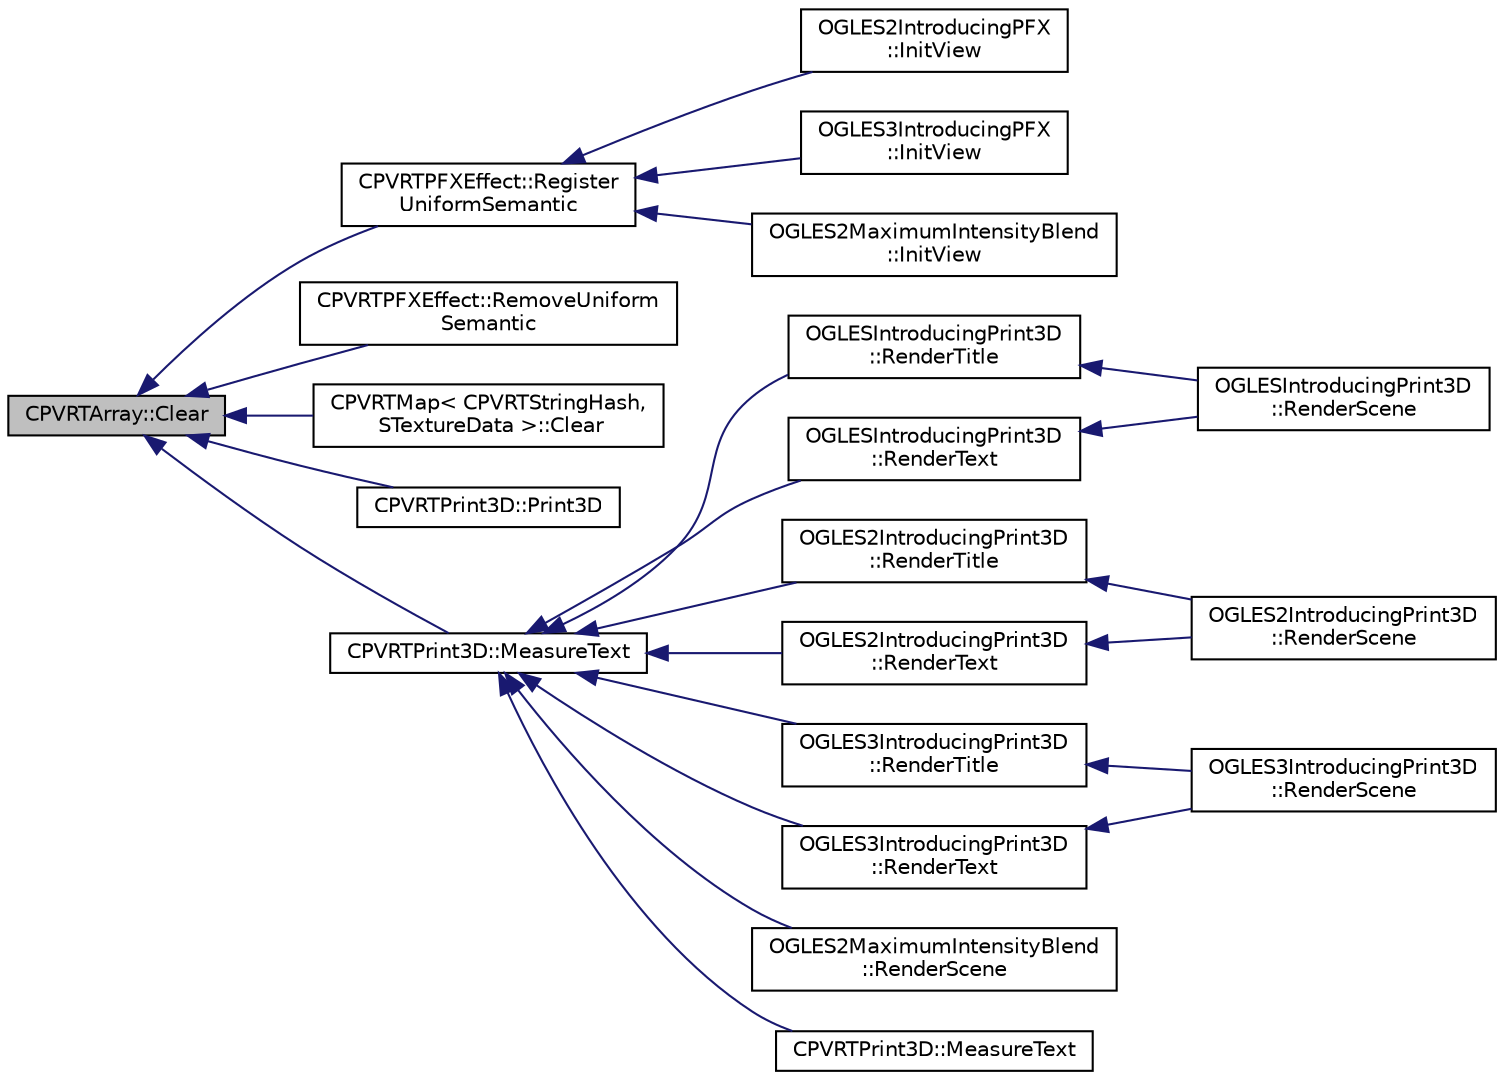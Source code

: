 digraph "CPVRTArray::Clear"
{
  edge [fontname="Helvetica",fontsize="10",labelfontname="Helvetica",labelfontsize="10"];
  node [fontname="Helvetica",fontsize="10",shape=record];
  rankdir="LR";
  Node1 [label="CPVRTArray::Clear",height=0.2,width=0.4,color="black", fillcolor="grey75", style="filled", fontcolor="black"];
  Node1 -> Node2 [dir="back",color="midnightblue",fontsize="10",style="solid",fontname="Helvetica"];
  Node2 [label="CPVRTPFXEffect::Register\lUniformSemantic",height=0.2,width=0.4,color="black", fillcolor="white", style="filled",URL="$class_c_p_v_r_t_p_f_x_effect.html#a50041cb94518a8c4204e7b188cb45bff",tooltip="Registers a user-provided uniform semantic. "];
  Node2 -> Node3 [dir="back",color="midnightblue",fontsize="10",style="solid",fontname="Helvetica"];
  Node3 [label="OGLES2IntroducingPFX\l::InitView",height=0.2,width=0.4,color="black", fillcolor="white", style="filled",URL="$class_o_g_l_e_s2_introducing_p_f_x.html#a60689521ef922e6ac479011562f4e3c8"];
  Node2 -> Node4 [dir="back",color="midnightblue",fontsize="10",style="solid",fontname="Helvetica"];
  Node4 [label="OGLES3IntroducingPFX\l::InitView",height=0.2,width=0.4,color="black", fillcolor="white", style="filled",URL="$class_o_g_l_e_s3_introducing_p_f_x.html#a6762e7f140fe15a0a945e39abf25ae34"];
  Node2 -> Node5 [dir="back",color="midnightblue",fontsize="10",style="solid",fontname="Helvetica"];
  Node5 [label="OGLES2MaximumIntensityBlend\l::InitView",height=0.2,width=0.4,color="black", fillcolor="white", style="filled",URL="$class_o_g_l_e_s2_maximum_intensity_blend.html#ab3bb87b3ff371c02101474f097b2db19"];
  Node1 -> Node6 [dir="back",color="midnightblue",fontsize="10",style="solid",fontname="Helvetica"];
  Node6 [label="CPVRTPFXEffect::RemoveUniform\lSemantic",height=0.2,width=0.4,color="black", fillcolor="white", style="filled",URL="$class_c_p_v_r_t_p_f_x_effect.html#a8cd988fd9b9fc6712221484cad2fe63e",tooltip="Removes a given semantic ID from the &#39;known&#39; semantic list and re-parses the effect to update the uni..."];
  Node1 -> Node7 [dir="back",color="midnightblue",fontsize="10",style="solid",fontname="Helvetica"];
  Node7 [label="CPVRTMap\< CPVRTStringHash,\l STextureData \>::Clear",height=0.2,width=0.4,color="black", fillcolor="white", style="filled",URL="$singleton_c_p_v_r_t_map.html#a57bdb7b0c05259b925c08245c35bedac",tooltip="Clears the Map of all data values. "];
  Node1 -> Node8 [dir="back",color="midnightblue",fontsize="10",style="solid",fontname="Helvetica"];
  Node8 [label="CPVRTPrint3D::Print3D",height=0.2,width=0.4,color="black", fillcolor="white", style="filled",URL="$class_c_p_v_r_t_print3_d.html#a00f8bd769478fa34fc5f0e7113066759",tooltip="Display wide-char 3D text on screen. CPVRTPrint3D::SetTextures(...) must have been called beforehand..."];
  Node1 -> Node9 [dir="back",color="midnightblue",fontsize="10",style="solid",fontname="Helvetica"];
  Node9 [label="CPVRTPrint3D::MeasureText",height=0.2,width=0.4,color="black", fillcolor="white", style="filled",URL="$class_c_p_v_r_t_print3_d.html#aaba0e9b4cd00538e8592b7aeb1c64312",tooltip="Returns the size of a string in pixels. "];
  Node9 -> Node10 [dir="back",color="midnightblue",fontsize="10",style="solid",fontname="Helvetica"];
  Node10 [label="OGLESIntroducingPrint3D\l::RenderTitle",height=0.2,width=0.4,color="black", fillcolor="white", style="filled",URL="$class_o_g_l_e_s_introducing_print3_d.html#aa906f31a55ab5482703011bee554d843"];
  Node10 -> Node11 [dir="back",color="midnightblue",fontsize="10",style="solid",fontname="Helvetica"];
  Node11 [label="OGLESIntroducingPrint3D\l::RenderScene",height=0.2,width=0.4,color="black", fillcolor="white", style="filled",URL="$class_o_g_l_e_s_introducing_print3_d.html#a4b9d708b27fbb073f8b96d9ee1ed5a02"];
  Node9 -> Node12 [dir="back",color="midnightblue",fontsize="10",style="solid",fontname="Helvetica"];
  Node12 [label="OGLESIntroducingPrint3D\l::RenderText",height=0.2,width=0.4,color="black", fillcolor="white", style="filled",URL="$class_o_g_l_e_s_introducing_print3_d.html#aa0d93174d333a69a43df67113db998e9"];
  Node12 -> Node11 [dir="back",color="midnightblue",fontsize="10",style="solid",fontname="Helvetica"];
  Node9 -> Node13 [dir="back",color="midnightblue",fontsize="10",style="solid",fontname="Helvetica"];
  Node13 [label="OGLES2IntroducingPrint3D\l::RenderTitle",height=0.2,width=0.4,color="black", fillcolor="white", style="filled",URL="$class_o_g_l_e_s2_introducing_print3_d.html#ace817b33b9733946d8294c7974ccbfe0"];
  Node13 -> Node14 [dir="back",color="midnightblue",fontsize="10",style="solid",fontname="Helvetica"];
  Node14 [label="OGLES2IntroducingPrint3D\l::RenderScene",height=0.2,width=0.4,color="black", fillcolor="white", style="filled",URL="$class_o_g_l_e_s2_introducing_print3_d.html#ad5d79717c1e16789c24d0ac5d19e1649"];
  Node9 -> Node15 [dir="back",color="midnightblue",fontsize="10",style="solid",fontname="Helvetica"];
  Node15 [label="OGLES2IntroducingPrint3D\l::RenderText",height=0.2,width=0.4,color="black", fillcolor="white", style="filled",URL="$class_o_g_l_e_s2_introducing_print3_d.html#ae5ea6091a3022f952eab3070d868c2c4"];
  Node15 -> Node14 [dir="back",color="midnightblue",fontsize="10",style="solid",fontname="Helvetica"];
  Node9 -> Node16 [dir="back",color="midnightblue",fontsize="10",style="solid",fontname="Helvetica"];
  Node16 [label="OGLES3IntroducingPrint3D\l::RenderTitle",height=0.2,width=0.4,color="black", fillcolor="white", style="filled",URL="$class_o_g_l_e_s3_introducing_print3_d.html#a0e04f8d21d0f35b4e36b2f096a87d3fa"];
  Node16 -> Node17 [dir="back",color="midnightblue",fontsize="10",style="solid",fontname="Helvetica"];
  Node17 [label="OGLES3IntroducingPrint3D\l::RenderScene",height=0.2,width=0.4,color="black", fillcolor="white", style="filled",URL="$class_o_g_l_e_s3_introducing_print3_d.html#af15a145b22637aa212ebe5ff1f5817d8"];
  Node9 -> Node18 [dir="back",color="midnightblue",fontsize="10",style="solid",fontname="Helvetica"];
  Node18 [label="OGLES3IntroducingPrint3D\l::RenderText",height=0.2,width=0.4,color="black", fillcolor="white", style="filled",URL="$class_o_g_l_e_s3_introducing_print3_d.html#aaa06f89184fab1d820971dba0ee45076"];
  Node18 -> Node17 [dir="back",color="midnightblue",fontsize="10",style="solid",fontname="Helvetica"];
  Node9 -> Node19 [dir="back",color="midnightblue",fontsize="10",style="solid",fontname="Helvetica"];
  Node19 [label="OGLES2MaximumIntensityBlend\l::RenderScene",height=0.2,width=0.4,color="black", fillcolor="white", style="filled",URL="$class_o_g_l_e_s2_maximum_intensity_blend.html#af3a7ec554818b805290fef1a04036d2f"];
  Node9 -> Node20 [dir="back",color="midnightblue",fontsize="10",style="solid",fontname="Helvetica"];
  Node20 [label="CPVRTPrint3D::MeasureText",height=0.2,width=0.4,color="black", fillcolor="white", style="filled",URL="$class_c_p_v_r_t_print3_d.html#aa12963cb94d9b301293dfb47ff03d008",tooltip="Returns the size of a string in pixels. "];
}
